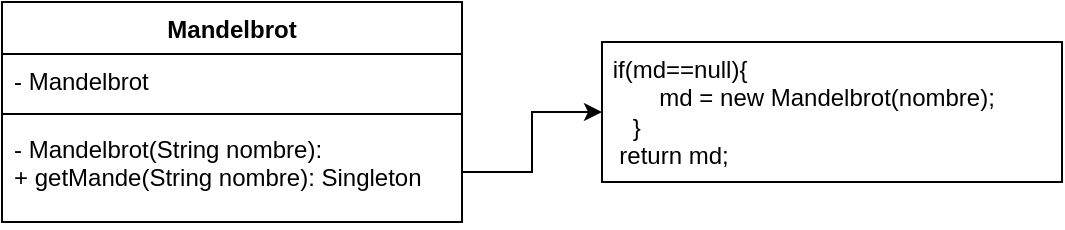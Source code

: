 <mxfile version="14.1.8" type="device"><diagram name="Page-1" id="929967ad-93f9-6ef4-fab6-5d389245f69c"><mxGraphModel dx="868" dy="510" grid="1" gridSize="10" guides="1" tooltips="1" connect="1" arrows="1" fold="1" page="1" pageScale="1.5" pageWidth="1169" pageHeight="826" background="none" math="0" shadow="0"><root><mxCell id="0" style=";html=1;"/><mxCell id="1" style=";html=1;" parent="0"/><mxCell id="7ibKT9IfvJ_A2jI6cjDu-1" value="Mandelbrot" style="swimlane;fontStyle=1;align=center;verticalAlign=top;childLayout=stackLayout;horizontal=1;startSize=26;horizontalStack=0;resizeParent=1;resizeParentMax=0;resizeLast=0;collapsible=1;marginBottom=0;" vertex="1" parent="1"><mxGeometry x="670" y="140" width="230" height="110" as="geometry"/></mxCell><mxCell id="7ibKT9IfvJ_A2jI6cjDu-2" value="- Mandelbrot" style="text;strokeColor=none;fillColor=none;align=left;verticalAlign=top;spacingLeft=4;spacingRight=4;overflow=hidden;rotatable=0;points=[[0,0.5],[1,0.5]];portConstraint=eastwest;" vertex="1" parent="7ibKT9IfvJ_A2jI6cjDu-1"><mxGeometry y="26" width="230" height="26" as="geometry"/></mxCell><mxCell id="7ibKT9IfvJ_A2jI6cjDu-3" value="" style="line;strokeWidth=1;fillColor=none;align=left;verticalAlign=middle;spacingTop=-1;spacingLeft=3;spacingRight=3;rotatable=0;labelPosition=right;points=[];portConstraint=eastwest;" vertex="1" parent="7ibKT9IfvJ_A2jI6cjDu-1"><mxGeometry y="52" width="230" height="8" as="geometry"/></mxCell><mxCell id="7ibKT9IfvJ_A2jI6cjDu-4" value="- Mandelbrot(String nombre):&#10;+ getMande(String nombre): Singleton" style="text;strokeColor=none;fillColor=none;align=left;verticalAlign=top;spacingLeft=4;spacingRight=4;overflow=hidden;rotatable=0;points=[[0,0.5],[1,0.5]];portConstraint=eastwest;" vertex="1" parent="7ibKT9IfvJ_A2jI6cjDu-1"><mxGeometry y="60" width="230" height="50" as="geometry"/></mxCell><mxCell id="7ibKT9IfvJ_A2jI6cjDu-6" value="&lt;div&gt;&amp;nbsp;if(md==null){&lt;/div&gt;&lt;div&gt;&amp;nbsp; &amp;nbsp; &amp;nbsp; &amp;nbsp; md = new Mandelbrot(nombre);&lt;/div&gt;&lt;div&gt;&amp;nbsp; &amp;nbsp; }&lt;/div&gt;&lt;div&gt;&amp;nbsp; return md;&lt;/div&gt;" style="html=1;align=left;" vertex="1" parent="1"><mxGeometry x="970" y="160" width="230" height="70" as="geometry"/></mxCell><mxCell id="7ibKT9IfvJ_A2jI6cjDu-7" style="edgeStyle=orthogonalEdgeStyle;rounded=0;orthogonalLoop=1;jettySize=auto;html=1;" edge="1" parent="1" source="7ibKT9IfvJ_A2jI6cjDu-4" target="7ibKT9IfvJ_A2jI6cjDu-6"><mxGeometry relative="1" as="geometry"/></mxCell></root></mxGraphModel></diagram></mxfile>